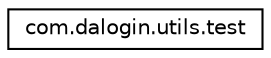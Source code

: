 digraph "Graphical Class Hierarchy"
{
  edge [fontname="Helvetica",fontsize="10",labelfontname="Helvetica",labelfontsize="10"];
  node [fontname="Helvetica",fontsize="10",shape=record];
  rankdir="LR";
  Node0 [label="com.dalogin.utils.test",height=0.2,width=0.4,color="black", fillcolor="white", style="filled",URL="$classcom_1_1dalogin_1_1utils_1_1test.html"];
}
